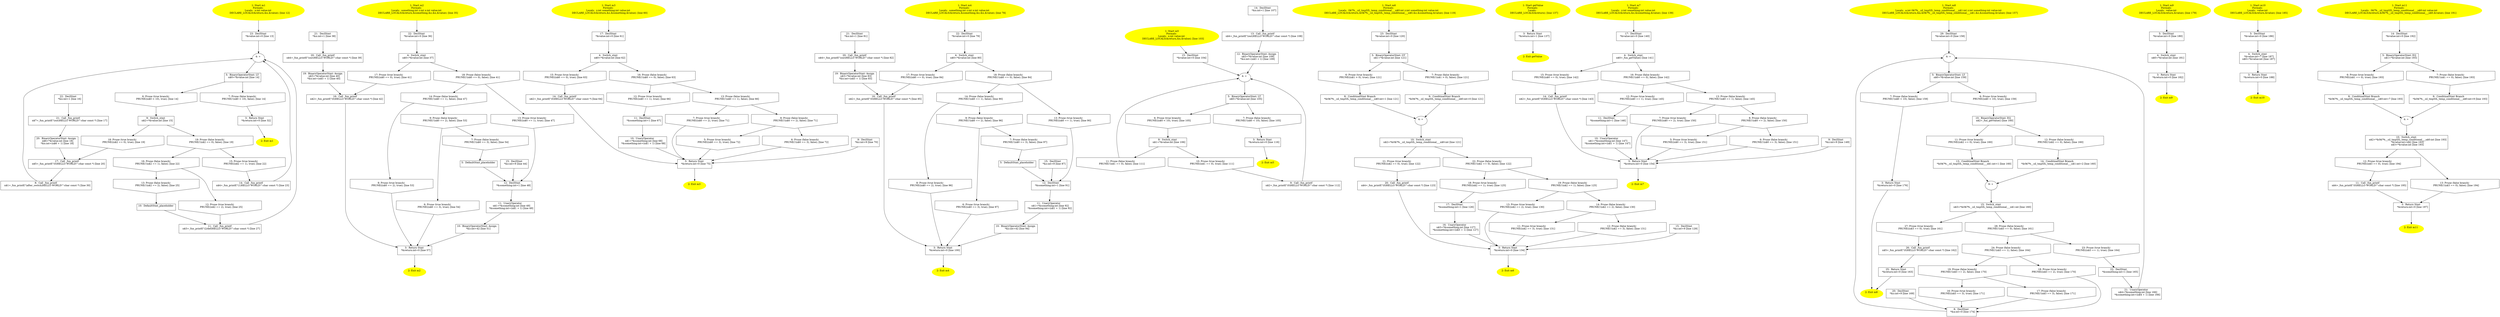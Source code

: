 /* @generated */
digraph iCFG {
"m1.ae7be26cdaa742ca148068d5ac90eaca_1" [label="1: Start m1\nFormals: \nLocals:  x:int value:int \n   DECLARE_LOCALS(&return,&x,&value); [line 12]\n " color=yellow style=filled]
	

	 "m1.ae7be26cdaa742ca148068d5ac90eaca_1" -> "m1.ae7be26cdaa742ca148068d5ac90eaca_23" ;
"m1.ae7be26cdaa742ca148068d5ac90eaca_2" [label="2: Exit m1 \n  " color=yellow style=filled]
	

"m1.ae7be26cdaa742ca148068d5ac90eaca_3" [label="3:  Return Stmt \n   *&return:int=0 [line 32]\n " shape="box"]
	

	 "m1.ae7be26cdaa742ca148068d5ac90eaca_3" -> "m1.ae7be26cdaa742ca148068d5ac90eaca_2" ;
"m1.ae7be26cdaa742ca148068d5ac90eaca_4" [label="4: + \n  " ]
	

	 "m1.ae7be26cdaa742ca148068d5ac90eaca_4" -> "m1.ae7be26cdaa742ca148068d5ac90eaca_5" ;
"m1.ae7be26cdaa742ca148068d5ac90eaca_5" [label="5:  BinaryOperatorStmt: LT \n   n$0=*&value:int [line 14]\n " shape="box"]
	

	 "m1.ae7be26cdaa742ca148068d5ac90eaca_5" -> "m1.ae7be26cdaa742ca148068d5ac90eaca_6" ;
	 "m1.ae7be26cdaa742ca148068d5ac90eaca_5" -> "m1.ae7be26cdaa742ca148068d5ac90eaca_7" ;
"m1.ae7be26cdaa742ca148068d5ac90eaca_6" [label="6: Prune (true branch) \n   PRUNE((n$0 < 10), true); [line 14]\n " shape="invhouse"]
	

	 "m1.ae7be26cdaa742ca148068d5ac90eaca_6" -> "m1.ae7be26cdaa742ca148068d5ac90eaca_9" ;
"m1.ae7be26cdaa742ca148068d5ac90eaca_7" [label="7: Prune (false branch) \n   PRUNE(!(n$0 < 10), false); [line 14]\n " shape="invhouse"]
	

	 "m1.ae7be26cdaa742ca148068d5ac90eaca_7" -> "m1.ae7be26cdaa742ca148068d5ac90eaca_3" ;
"m1.ae7be26cdaa742ca148068d5ac90eaca_8" [label="8:  Call _fun_printf \n   n$1=_fun_printf(\"(after_switch)HELLO WORLD!\":char const *) [line 30]\n " shape="box"]
	

	 "m1.ae7be26cdaa742ca148068d5ac90eaca_8" -> "m1.ae7be26cdaa742ca148068d5ac90eaca_4" ;
"m1.ae7be26cdaa742ca148068d5ac90eaca_9" [label="9:  Switch_stmt \n   n$2=*&value:int [line 15]\n " shape="box"]
	

	 "m1.ae7be26cdaa742ca148068d5ac90eaca_9" -> "m1.ae7be26cdaa742ca148068d5ac90eaca_18" ;
	 "m1.ae7be26cdaa742ca148068d5ac90eaca_9" -> "m1.ae7be26cdaa742ca148068d5ac90eaca_19" ;
"m1.ae7be26cdaa742ca148068d5ac90eaca_10" [label="10:  DefaultStmt_placeholder \n  " shape="box"]
	

	 "m1.ae7be26cdaa742ca148068d5ac90eaca_10" -> "m1.ae7be26cdaa742ca148068d5ac90eaca_11" ;
"m1.ae7be26cdaa742ca148068d5ac90eaca_11" [label="11:  Call _fun_printf \n   n$3=_fun_printf(\"(2/def)HELLO WORLD!\":char const *) [line 27]\n " shape="box"]
	

	 "m1.ae7be26cdaa742ca148068d5ac90eaca_11" -> "m1.ae7be26cdaa742ca148068d5ac90eaca_4" ;
"m1.ae7be26cdaa742ca148068d5ac90eaca_12" [label="12: Prune (true branch) \n   PRUNE((n$2 == 2), true); [line 25]\n " shape="invhouse"]
	

	 "m1.ae7be26cdaa742ca148068d5ac90eaca_12" -> "m1.ae7be26cdaa742ca148068d5ac90eaca_11" ;
"m1.ae7be26cdaa742ca148068d5ac90eaca_13" [label="13: Prune (false branch) \n   PRUNE(!(n$2 == 2), false); [line 25]\n " shape="invhouse"]
	

	 "m1.ae7be26cdaa742ca148068d5ac90eaca_13" -> "m1.ae7be26cdaa742ca148068d5ac90eaca_10" ;
"m1.ae7be26cdaa742ca148068d5ac90eaca_14" [label="14:  Call _fun_printf \n   n$4=_fun_printf(\"(1)HELLO WORLD!\":char const *) [line 23]\n " shape="box"]
	

	 "m1.ae7be26cdaa742ca148068d5ac90eaca_14" -> "m1.ae7be26cdaa742ca148068d5ac90eaca_4" ;
"m1.ae7be26cdaa742ca148068d5ac90eaca_15" [label="15: Prune (true branch) \n   PRUNE((n$2 == 1), true); [line 22]\n " shape="invhouse"]
	

	 "m1.ae7be26cdaa742ca148068d5ac90eaca_15" -> "m1.ae7be26cdaa742ca148068d5ac90eaca_14" ;
"m1.ae7be26cdaa742ca148068d5ac90eaca_16" [label="16: Prune (false branch) \n   PRUNE(!(n$2 == 1), false); [line 22]\n " shape="invhouse"]
	

	 "m1.ae7be26cdaa742ca148068d5ac90eaca_16" -> "m1.ae7be26cdaa742ca148068d5ac90eaca_12" ;
	 "m1.ae7be26cdaa742ca148068d5ac90eaca_16" -> "m1.ae7be26cdaa742ca148068d5ac90eaca_13" ;
"m1.ae7be26cdaa742ca148068d5ac90eaca_17" [label="17:  Call _fun_printf \n   n$5=_fun_printf(\"(0)HELLO WORLD!\":char const *) [line 20]\n " shape="box"]
	

	 "m1.ae7be26cdaa742ca148068d5ac90eaca_17" -> "m1.ae7be26cdaa742ca148068d5ac90eaca_8" ;
"m1.ae7be26cdaa742ca148068d5ac90eaca_18" [label="18: Prune (true branch) \n   PRUNE((n$2 == 0), true); [line 19]\n " shape="invhouse"]
	

	 "m1.ae7be26cdaa742ca148068d5ac90eaca_18" -> "m1.ae7be26cdaa742ca148068d5ac90eaca_17" ;
"m1.ae7be26cdaa742ca148068d5ac90eaca_19" [label="19: Prune (false branch) \n   PRUNE(!(n$2 == 0), false); [line 19]\n " shape="invhouse"]
	

	 "m1.ae7be26cdaa742ca148068d5ac90eaca_19" -> "m1.ae7be26cdaa742ca148068d5ac90eaca_15" ;
	 "m1.ae7be26cdaa742ca148068d5ac90eaca_19" -> "m1.ae7be26cdaa742ca148068d5ac90eaca_16" ;
"m1.ae7be26cdaa742ca148068d5ac90eaca_20" [label="20:  BinaryOperatorStmt: Assign \n   n$6=*&value:int [line 18]\n  *&x:int=(n$6 + 1) [line 18]\n " shape="box"]
	

	 "m1.ae7be26cdaa742ca148068d5ac90eaca_20" -> "m1.ae7be26cdaa742ca148068d5ac90eaca_17" ;
"m1.ae7be26cdaa742ca148068d5ac90eaca_21" [label="21:  Call _fun_printf \n   n$7=_fun_printf(\"(out)HELLO WORLD!\":char const *) [line 17]\n " shape="box"]
	

	 "m1.ae7be26cdaa742ca148068d5ac90eaca_21" -> "m1.ae7be26cdaa742ca148068d5ac90eaca_20" ;
"m1.ae7be26cdaa742ca148068d5ac90eaca_22" [label="22:  DeclStmt \n   *&x:int=1 [line 16]\n " shape="box"]
	

	 "m1.ae7be26cdaa742ca148068d5ac90eaca_22" -> "m1.ae7be26cdaa742ca148068d5ac90eaca_21" ;
"m1.ae7be26cdaa742ca148068d5ac90eaca_23" [label="23:  DeclStmt \n   *&value:int=0 [line 13]\n " shape="box"]
	

	 "m1.ae7be26cdaa742ca148068d5ac90eaca_23" -> "m1.ae7be26cdaa742ca148068d5ac90eaca_4" ;
"m2.aaf2f89992379705dac844c0a2a1d45f_1" [label="1: Start m2\nFormals: \nLocals:  something:int z:int x:int value:int \n   DECLARE_LOCALS(&return,&something,&z,&x,&value); [line 35]\n " color=yellow style=filled]
	

	 "m2.aaf2f89992379705dac844c0a2a1d45f_1" -> "m2.aaf2f89992379705dac844c0a2a1d45f_22" ;
"m2.aaf2f89992379705dac844c0a2a1d45f_2" [label="2: Exit m2 \n  " color=yellow style=filled]
	

"m2.aaf2f89992379705dac844c0a2a1d45f_3" [label="3:  Return Stmt \n   *&return:int=0 [line 57]\n " shape="box"]
	

	 "m2.aaf2f89992379705dac844c0a2a1d45f_3" -> "m2.aaf2f89992379705dac844c0a2a1d45f_2" ;
"m2.aaf2f89992379705dac844c0a2a1d45f_4" [label="4:  Switch_stmt \n   n$0=*&value:int [line 37]\n " shape="box"]
	

	 "m2.aaf2f89992379705dac844c0a2a1d45f_4" -> "m2.aaf2f89992379705dac844c0a2a1d45f_17" ;
	 "m2.aaf2f89992379705dac844c0a2a1d45f_4" -> "m2.aaf2f89992379705dac844c0a2a1d45f_18" ;
"m2.aaf2f89992379705dac844c0a2a1d45f_5" [label="5:  DefaultStmt_placeholder \n  " shape="box"]
	

	 "m2.aaf2f89992379705dac844c0a2a1d45f_5" -> "m2.aaf2f89992379705dac844c0a2a1d45f_12" ;
"m2.aaf2f89992379705dac844c0a2a1d45f_6" [label="6: Prune (true branch) \n   PRUNE((n$0 == 3), true); [line 54]\n " shape="invhouse"]
	

	 "m2.aaf2f89992379705dac844c0a2a1d45f_6" -> "m2.aaf2f89992379705dac844c0a2a1d45f_3" ;
"m2.aaf2f89992379705dac844c0a2a1d45f_7" [label="7: Prune (false branch) \n   PRUNE(!(n$0 == 3), false); [line 54]\n " shape="invhouse"]
	

	 "m2.aaf2f89992379705dac844c0a2a1d45f_7" -> "m2.aaf2f89992379705dac844c0a2a1d45f_5" ;
"m2.aaf2f89992379705dac844c0a2a1d45f_8" [label="8: Prune (true branch) \n   PRUNE((n$0 == 2), true); [line 53]\n " shape="invhouse"]
	

	 "m2.aaf2f89992379705dac844c0a2a1d45f_8" -> "m2.aaf2f89992379705dac844c0a2a1d45f_3" ;
"m2.aaf2f89992379705dac844c0a2a1d45f_9" [label="9: Prune (false branch) \n   PRUNE(!(n$0 == 2), false); [line 53]\n " shape="invhouse"]
	

	 "m2.aaf2f89992379705dac844c0a2a1d45f_9" -> "m2.aaf2f89992379705dac844c0a2a1d45f_6" ;
	 "m2.aaf2f89992379705dac844c0a2a1d45f_9" -> "m2.aaf2f89992379705dac844c0a2a1d45f_7" ;
"m2.aaf2f89992379705dac844c0a2a1d45f_10" [label="10:  BinaryOperatorStmt: Assign \n   *&z:int=42 [line 51]\n " shape="box"]
	

	 "m2.aaf2f89992379705dac844c0a2a1d45f_10" -> "m2.aaf2f89992379705dac844c0a2a1d45f_3" ;
"m2.aaf2f89992379705dac844c0a2a1d45f_11" [label="11:  UnaryOperator \n   n$1=*&something:int [line 49]\n  *&something:int=(n$1 + 1) [line 49]\n " shape="box"]
	

	 "m2.aaf2f89992379705dac844c0a2a1d45f_11" -> "m2.aaf2f89992379705dac844c0a2a1d45f_10" ;
"m2.aaf2f89992379705dac844c0a2a1d45f_12" [label="12:  DeclStmt \n   *&something:int=1 [line 48]\n " shape="box"]
	

	 "m2.aaf2f89992379705dac844c0a2a1d45f_12" -> "m2.aaf2f89992379705dac844c0a2a1d45f_11" ;
"m2.aaf2f89992379705dac844c0a2a1d45f_13" [label="13: Prune (true branch) \n   PRUNE((n$0 == 1), true); [line 47]\n " shape="invhouse"]
	

	 "m2.aaf2f89992379705dac844c0a2a1d45f_13" -> "m2.aaf2f89992379705dac844c0a2a1d45f_12" ;
"m2.aaf2f89992379705dac844c0a2a1d45f_14" [label="14: Prune (false branch) \n   PRUNE(!(n$0 == 1), false); [line 47]\n " shape="invhouse"]
	

	 "m2.aaf2f89992379705dac844c0a2a1d45f_14" -> "m2.aaf2f89992379705dac844c0a2a1d45f_8" ;
	 "m2.aaf2f89992379705dac844c0a2a1d45f_14" -> "m2.aaf2f89992379705dac844c0a2a1d45f_9" ;
"m2.aaf2f89992379705dac844c0a2a1d45f_15" [label="15:  DeclStmt \n   *&z:int=9 [line 44]\n " shape="box"]
	

	 "m2.aaf2f89992379705dac844c0a2a1d45f_15" -> "m2.aaf2f89992379705dac844c0a2a1d45f_12" ;
"m2.aaf2f89992379705dac844c0a2a1d45f_16" [label="16:  Call _fun_printf \n   n$2=_fun_printf(\"(0)HELLO WORLD!\":char const *) [line 42]\n " shape="box"]
	

	 "m2.aaf2f89992379705dac844c0a2a1d45f_16" -> "m2.aaf2f89992379705dac844c0a2a1d45f_3" ;
"m2.aaf2f89992379705dac844c0a2a1d45f_17" [label="17: Prune (true branch) \n   PRUNE((n$0 == 0), true); [line 41]\n " shape="invhouse"]
	

	 "m2.aaf2f89992379705dac844c0a2a1d45f_17" -> "m2.aaf2f89992379705dac844c0a2a1d45f_16" ;
"m2.aaf2f89992379705dac844c0a2a1d45f_18" [label="18: Prune (false branch) \n   PRUNE(!(n$0 == 0), false); [line 41]\n " shape="invhouse"]
	

	 "m2.aaf2f89992379705dac844c0a2a1d45f_18" -> "m2.aaf2f89992379705dac844c0a2a1d45f_13" ;
	 "m2.aaf2f89992379705dac844c0a2a1d45f_18" -> "m2.aaf2f89992379705dac844c0a2a1d45f_14" ;
"m2.aaf2f89992379705dac844c0a2a1d45f_19" [label="19:  BinaryOperatorStmt: Assign \n   n$3=*&value:int [line 40]\n  *&x:int=(n$3 + 1) [line 40]\n " shape="box"]
	

	 "m2.aaf2f89992379705dac844c0a2a1d45f_19" -> "m2.aaf2f89992379705dac844c0a2a1d45f_16" ;
"m2.aaf2f89992379705dac844c0a2a1d45f_20" [label="20:  Call _fun_printf \n   n$4=_fun_printf(\"(out)HELLO WORLD!\":char const *) [line 39]\n " shape="box"]
	

	 "m2.aaf2f89992379705dac844c0a2a1d45f_20" -> "m2.aaf2f89992379705dac844c0a2a1d45f_19" ;
"m2.aaf2f89992379705dac844c0a2a1d45f_21" [label="21:  DeclStmt \n   *&x:int=1 [line 38]\n " shape="box"]
	

	 "m2.aaf2f89992379705dac844c0a2a1d45f_21" -> "m2.aaf2f89992379705dac844c0a2a1d45f_20" ;
"m2.aaf2f89992379705dac844c0a2a1d45f_22" [label="22:  DeclStmt \n   *&value:int=0 [line 36]\n " shape="box"]
	

	 "m2.aaf2f89992379705dac844c0a2a1d45f_22" -> "m2.aaf2f89992379705dac844c0a2a1d45f_4" ;
"m3.9678f7a7939f457fa0d9353761e189c7_1" [label="1: Start m3\nFormals: \nLocals:  z:int something:int value:int \n   DECLARE_LOCALS(&return,&z,&something,&value); [line 60]\n " color=yellow style=filled]
	

	 "m3.9678f7a7939f457fa0d9353761e189c7_1" -> "m3.9678f7a7939f457fa0d9353761e189c7_17" ;
"m3.9678f7a7939f457fa0d9353761e189c7_2" [label="2: Exit m3 \n  " color=yellow style=filled]
	

"m3.9678f7a7939f457fa0d9353761e189c7_3" [label="3:  Return Stmt \n   *&return:int=0 [line 75]\n " shape="box"]
	

	 "m3.9678f7a7939f457fa0d9353761e189c7_3" -> "m3.9678f7a7939f457fa0d9353761e189c7_2" ;
"m3.9678f7a7939f457fa0d9353761e189c7_4" [label="4:  Switch_stmt \n   n$0=*&value:int [line 62]\n " shape="box"]
	

	 "m3.9678f7a7939f457fa0d9353761e189c7_4" -> "m3.9678f7a7939f457fa0d9353761e189c7_15" ;
	 "m3.9678f7a7939f457fa0d9353761e189c7_4" -> "m3.9678f7a7939f457fa0d9353761e189c7_16" ;
"m3.9678f7a7939f457fa0d9353761e189c7_5" [label="5: Prune (true branch) \n   PRUNE((n$0 == 3), true); [line 72]\n " shape="invhouse"]
	

	 "m3.9678f7a7939f457fa0d9353761e189c7_5" -> "m3.9678f7a7939f457fa0d9353761e189c7_3" ;
"m3.9678f7a7939f457fa0d9353761e189c7_6" [label="6: Prune (false branch) \n   PRUNE(!(n$0 == 3), false); [line 72]\n " shape="invhouse"]
	

	 "m3.9678f7a7939f457fa0d9353761e189c7_6" -> "m3.9678f7a7939f457fa0d9353761e189c7_3" ;
"m3.9678f7a7939f457fa0d9353761e189c7_7" [label="7: Prune (true branch) \n   PRUNE((n$0 == 2), true); [line 71]\n " shape="invhouse"]
	

	 "m3.9678f7a7939f457fa0d9353761e189c7_7" -> "m3.9678f7a7939f457fa0d9353761e189c7_3" ;
"m3.9678f7a7939f457fa0d9353761e189c7_8" [label="8: Prune (false branch) \n   PRUNE(!(n$0 == 2), false); [line 71]\n " shape="invhouse"]
	

	 "m3.9678f7a7939f457fa0d9353761e189c7_8" -> "m3.9678f7a7939f457fa0d9353761e189c7_5" ;
	 "m3.9678f7a7939f457fa0d9353761e189c7_8" -> "m3.9678f7a7939f457fa0d9353761e189c7_6" ;
"m3.9678f7a7939f457fa0d9353761e189c7_9" [label="9:  DeclStmt \n   *&z:int=9 [line 70]\n " shape="box"]
	

	 "m3.9678f7a7939f457fa0d9353761e189c7_9" -> "m3.9678f7a7939f457fa0d9353761e189c7_3" ;
"m3.9678f7a7939f457fa0d9353761e189c7_10" [label="10:  UnaryOperator \n   n$1=*&something:int [line 68]\n  *&something:int=(n$1 + 1) [line 68]\n " shape="box"]
	

	 "m3.9678f7a7939f457fa0d9353761e189c7_10" -> "m3.9678f7a7939f457fa0d9353761e189c7_3" ;
"m3.9678f7a7939f457fa0d9353761e189c7_11" [label="11:  DeclStmt \n   *&something:int=1 [line 67]\n " shape="box"]
	

	 "m3.9678f7a7939f457fa0d9353761e189c7_11" -> "m3.9678f7a7939f457fa0d9353761e189c7_10" ;
"m3.9678f7a7939f457fa0d9353761e189c7_12" [label="12: Prune (true branch) \n   PRUNE((n$0 == 1), true); [line 66]\n " shape="invhouse"]
	

	 "m3.9678f7a7939f457fa0d9353761e189c7_12" -> "m3.9678f7a7939f457fa0d9353761e189c7_11" ;
"m3.9678f7a7939f457fa0d9353761e189c7_13" [label="13: Prune (false branch) \n   PRUNE(!(n$0 == 1), false); [line 66]\n " shape="invhouse"]
	

	 "m3.9678f7a7939f457fa0d9353761e189c7_13" -> "m3.9678f7a7939f457fa0d9353761e189c7_7" ;
	 "m3.9678f7a7939f457fa0d9353761e189c7_13" -> "m3.9678f7a7939f457fa0d9353761e189c7_8" ;
"m3.9678f7a7939f457fa0d9353761e189c7_14" [label="14:  Call _fun_printf \n   n$2=_fun_printf(\"(0)HELLO WORLD!\":char const *) [line 64]\n " shape="box"]
	

	 "m3.9678f7a7939f457fa0d9353761e189c7_14" -> "m3.9678f7a7939f457fa0d9353761e189c7_3" ;
"m3.9678f7a7939f457fa0d9353761e189c7_15" [label="15: Prune (true branch) \n   PRUNE((n$0 == 0), true); [line 63]\n " shape="invhouse"]
	

	 "m3.9678f7a7939f457fa0d9353761e189c7_15" -> "m3.9678f7a7939f457fa0d9353761e189c7_14" ;
"m3.9678f7a7939f457fa0d9353761e189c7_16" [label="16: Prune (false branch) \n   PRUNE(!(n$0 == 0), false); [line 63]\n " shape="invhouse"]
	

	 "m3.9678f7a7939f457fa0d9353761e189c7_16" -> "m3.9678f7a7939f457fa0d9353761e189c7_12" ;
	 "m3.9678f7a7939f457fa0d9353761e189c7_16" -> "m3.9678f7a7939f457fa0d9353761e189c7_13" ;
"m3.9678f7a7939f457fa0d9353761e189c7_17" [label="17:  DeclStmt \n   *&value:int=0 [line 61]\n " shape="box"]
	

	 "m3.9678f7a7939f457fa0d9353761e189c7_17" -> "m3.9678f7a7939f457fa0d9353761e189c7_4" ;
"m4.fd6b6fc9220b72d21683ae8e4f50a210_1" [label="1: Start m4\nFormals: \nLocals:  something:int z:int x:int value:int \n   DECLARE_LOCALS(&return,&something,&z,&x,&value); [line 78]\n " color=yellow style=filled]
	

	 "m4.fd6b6fc9220b72d21683ae8e4f50a210_1" -> "m4.fd6b6fc9220b72d21683ae8e4f50a210_22" ;
"m4.fd6b6fc9220b72d21683ae8e4f50a210_2" [label="2: Exit m4 \n  " color=yellow style=filled]
	

"m4.fd6b6fc9220b72d21683ae8e4f50a210_3" [label="3:  Return Stmt \n   *&return:int=0 [line 100]\n " shape="box"]
	

	 "m4.fd6b6fc9220b72d21683ae8e4f50a210_3" -> "m4.fd6b6fc9220b72d21683ae8e4f50a210_2" ;
"m4.fd6b6fc9220b72d21683ae8e4f50a210_4" [label="4:  Switch_stmt \n   n$0=*&value:int [line 80]\n " shape="box"]
	

	 "m4.fd6b6fc9220b72d21683ae8e4f50a210_4" -> "m4.fd6b6fc9220b72d21683ae8e4f50a210_17" ;
	 "m4.fd6b6fc9220b72d21683ae8e4f50a210_4" -> "m4.fd6b6fc9220b72d21683ae8e4f50a210_18" ;
"m4.fd6b6fc9220b72d21683ae8e4f50a210_5" [label="5:  DefaultStmt_placeholder \n  " shape="box"]
	

	 "m4.fd6b6fc9220b72d21683ae8e4f50a210_5" -> "m4.fd6b6fc9220b72d21683ae8e4f50a210_12" ;
"m4.fd6b6fc9220b72d21683ae8e4f50a210_6" [label="6: Prune (true branch) \n   PRUNE((n$0 == 3), true); [line 97]\n " shape="invhouse"]
	

	 "m4.fd6b6fc9220b72d21683ae8e4f50a210_6" -> "m4.fd6b6fc9220b72d21683ae8e4f50a210_3" ;
"m4.fd6b6fc9220b72d21683ae8e4f50a210_7" [label="7: Prune (false branch) \n   PRUNE(!(n$0 == 3), false); [line 97]\n " shape="invhouse"]
	

	 "m4.fd6b6fc9220b72d21683ae8e4f50a210_7" -> "m4.fd6b6fc9220b72d21683ae8e4f50a210_5" ;
"m4.fd6b6fc9220b72d21683ae8e4f50a210_8" [label="8: Prune (true branch) \n   PRUNE((n$0 == 2), true); [line 96]\n " shape="invhouse"]
	

	 "m4.fd6b6fc9220b72d21683ae8e4f50a210_8" -> "m4.fd6b6fc9220b72d21683ae8e4f50a210_3" ;
"m4.fd6b6fc9220b72d21683ae8e4f50a210_9" [label="9: Prune (false branch) \n   PRUNE(!(n$0 == 2), false); [line 96]\n " shape="invhouse"]
	

	 "m4.fd6b6fc9220b72d21683ae8e4f50a210_9" -> "m4.fd6b6fc9220b72d21683ae8e4f50a210_6" ;
	 "m4.fd6b6fc9220b72d21683ae8e4f50a210_9" -> "m4.fd6b6fc9220b72d21683ae8e4f50a210_7" ;
"m4.fd6b6fc9220b72d21683ae8e4f50a210_10" [label="10:  BinaryOperatorStmt: Assign \n   *&z:int=42 [line 94]\n " shape="box"]
	

	 "m4.fd6b6fc9220b72d21683ae8e4f50a210_10" -> "m4.fd6b6fc9220b72d21683ae8e4f50a210_3" ;
"m4.fd6b6fc9220b72d21683ae8e4f50a210_11" [label="11:  UnaryOperator \n   n$1=*&something:int [line 92]\n  *&something:int=(n$1 + 1) [line 92]\n " shape="box"]
	

	 "m4.fd6b6fc9220b72d21683ae8e4f50a210_11" -> "m4.fd6b6fc9220b72d21683ae8e4f50a210_10" ;
"m4.fd6b6fc9220b72d21683ae8e4f50a210_12" [label="12:  DeclStmt \n   *&something:int=1 [line 91]\n " shape="box"]
	

	 "m4.fd6b6fc9220b72d21683ae8e4f50a210_12" -> "m4.fd6b6fc9220b72d21683ae8e4f50a210_11" ;
"m4.fd6b6fc9220b72d21683ae8e4f50a210_13" [label="13: Prune (true branch) \n   PRUNE((n$0 == 1), true); [line 90]\n " shape="invhouse"]
	

	 "m4.fd6b6fc9220b72d21683ae8e4f50a210_13" -> "m4.fd6b6fc9220b72d21683ae8e4f50a210_12" ;
"m4.fd6b6fc9220b72d21683ae8e4f50a210_14" [label="14: Prune (false branch) \n   PRUNE(!(n$0 == 1), false); [line 90]\n " shape="invhouse"]
	

	 "m4.fd6b6fc9220b72d21683ae8e4f50a210_14" -> "m4.fd6b6fc9220b72d21683ae8e4f50a210_8" ;
	 "m4.fd6b6fc9220b72d21683ae8e4f50a210_14" -> "m4.fd6b6fc9220b72d21683ae8e4f50a210_9" ;
"m4.fd6b6fc9220b72d21683ae8e4f50a210_15" [label="15:  DeclStmt \n   *&z:int=9 [line 87]\n " shape="box"]
	

	 "m4.fd6b6fc9220b72d21683ae8e4f50a210_15" -> "m4.fd6b6fc9220b72d21683ae8e4f50a210_12" ;
"m4.fd6b6fc9220b72d21683ae8e4f50a210_16" [label="16:  Call _fun_printf \n   n$2=_fun_printf(\"(0)HELLO WORLD!\":char const *) [line 85]\n " shape="box"]
	

	 "m4.fd6b6fc9220b72d21683ae8e4f50a210_16" -> "m4.fd6b6fc9220b72d21683ae8e4f50a210_3" ;
"m4.fd6b6fc9220b72d21683ae8e4f50a210_17" [label="17: Prune (true branch) \n   PRUNE((n$0 == 0), true); [line 84]\n " shape="invhouse"]
	

	 "m4.fd6b6fc9220b72d21683ae8e4f50a210_17" -> "m4.fd6b6fc9220b72d21683ae8e4f50a210_16" ;
"m4.fd6b6fc9220b72d21683ae8e4f50a210_18" [label="18: Prune (false branch) \n   PRUNE(!(n$0 == 0), false); [line 84]\n " shape="invhouse"]
	

	 "m4.fd6b6fc9220b72d21683ae8e4f50a210_18" -> "m4.fd6b6fc9220b72d21683ae8e4f50a210_13" ;
	 "m4.fd6b6fc9220b72d21683ae8e4f50a210_18" -> "m4.fd6b6fc9220b72d21683ae8e4f50a210_14" ;
"m4.fd6b6fc9220b72d21683ae8e4f50a210_19" [label="19:  BinaryOperatorStmt: Assign \n   n$3=*&value:int [line 83]\n  *&x:int=(n$3 + 1) [line 83]\n " shape="box"]
	

	 "m4.fd6b6fc9220b72d21683ae8e4f50a210_19" -> "m4.fd6b6fc9220b72d21683ae8e4f50a210_16" ;
"m4.fd6b6fc9220b72d21683ae8e4f50a210_20" [label="20:  Call _fun_printf \n   n$4=_fun_printf(\"(out)HELLO WORLD!\":char const *) [line 82]\n " shape="box"]
	

	 "m4.fd6b6fc9220b72d21683ae8e4f50a210_20" -> "m4.fd6b6fc9220b72d21683ae8e4f50a210_19" ;
"m4.fd6b6fc9220b72d21683ae8e4f50a210_21" [label="21:  DeclStmt \n   *&x:int=1 [line 81]\n " shape="box"]
	

	 "m4.fd6b6fc9220b72d21683ae8e4f50a210_21" -> "m4.fd6b6fc9220b72d21683ae8e4f50a210_20" ;
"m4.fd6b6fc9220b72d21683ae8e4f50a210_22" [label="22:  DeclStmt \n   *&value:int=0 [line 79]\n " shape="box"]
	

	 "m4.fd6b6fc9220b72d21683ae8e4f50a210_22" -> "m4.fd6b6fc9220b72d21683ae8e4f50a210_4" ;
"m5.7b1f6dff14d8c2dfeb7da9487be0612d_1" [label="1: Start m5\nFormals: \nLocals:  x:int value:int \n   DECLARE_LOCALS(&return,&x,&value); [line 103]\n " color=yellow style=filled]
	

	 "m5.7b1f6dff14d8c2dfeb7da9487be0612d_1" -> "m5.7b1f6dff14d8c2dfeb7da9487be0612d_15" ;
"m5.7b1f6dff14d8c2dfeb7da9487be0612d_2" [label="2: Exit m5 \n  " color=yellow style=filled]
	

"m5.7b1f6dff14d8c2dfeb7da9487be0612d_3" [label="3:  Return Stmt \n   *&return:int=0 [line 116]\n " shape="box"]
	

	 "m5.7b1f6dff14d8c2dfeb7da9487be0612d_3" -> "m5.7b1f6dff14d8c2dfeb7da9487be0612d_2" ;
"m5.7b1f6dff14d8c2dfeb7da9487be0612d_4" [label="4: + \n  " ]
	

	 "m5.7b1f6dff14d8c2dfeb7da9487be0612d_4" -> "m5.7b1f6dff14d8c2dfeb7da9487be0612d_5" ;
"m5.7b1f6dff14d8c2dfeb7da9487be0612d_5" [label="5:  BinaryOperatorStmt: LT \n   n$0=*&value:int [line 105]\n " shape="box"]
	

	 "m5.7b1f6dff14d8c2dfeb7da9487be0612d_5" -> "m5.7b1f6dff14d8c2dfeb7da9487be0612d_6" ;
	 "m5.7b1f6dff14d8c2dfeb7da9487be0612d_5" -> "m5.7b1f6dff14d8c2dfeb7da9487be0612d_7" ;
"m5.7b1f6dff14d8c2dfeb7da9487be0612d_6" [label="6: Prune (true branch) \n   PRUNE((n$0 < 10), true); [line 105]\n " shape="invhouse"]
	

	 "m5.7b1f6dff14d8c2dfeb7da9487be0612d_6" -> "m5.7b1f6dff14d8c2dfeb7da9487be0612d_8" ;
"m5.7b1f6dff14d8c2dfeb7da9487be0612d_7" [label="7: Prune (false branch) \n   PRUNE(!(n$0 < 10), false); [line 105]\n " shape="invhouse"]
	

	 "m5.7b1f6dff14d8c2dfeb7da9487be0612d_7" -> "m5.7b1f6dff14d8c2dfeb7da9487be0612d_3" ;
"m5.7b1f6dff14d8c2dfeb7da9487be0612d_8" [label="8:  Switch_stmt \n   n$1=*&value:int [line 106]\n " shape="box"]
	

	 "m5.7b1f6dff14d8c2dfeb7da9487be0612d_8" -> "m5.7b1f6dff14d8c2dfeb7da9487be0612d_10" ;
	 "m5.7b1f6dff14d8c2dfeb7da9487be0612d_8" -> "m5.7b1f6dff14d8c2dfeb7da9487be0612d_11" ;
"m5.7b1f6dff14d8c2dfeb7da9487be0612d_9" [label="9:  Call _fun_printf \n   n$2=_fun_printf(\"(0)HELLO WORLD!\":char const *) [line 112]\n " shape="box"]
	

	 "m5.7b1f6dff14d8c2dfeb7da9487be0612d_9" -> "m5.7b1f6dff14d8c2dfeb7da9487be0612d_4" ;
"m5.7b1f6dff14d8c2dfeb7da9487be0612d_10" [label="10: Prune (true branch) \n   PRUNE((n$1 == 0), true); [line 111]\n " shape="invhouse"]
	

	 "m5.7b1f6dff14d8c2dfeb7da9487be0612d_10" -> "m5.7b1f6dff14d8c2dfeb7da9487be0612d_9" ;
"m5.7b1f6dff14d8c2dfeb7da9487be0612d_11" [label="11: Prune (false branch) \n   PRUNE(!(n$1 == 0), false); [line 111]\n " shape="invhouse"]
	

	 "m5.7b1f6dff14d8c2dfeb7da9487be0612d_11" -> "m5.7b1f6dff14d8c2dfeb7da9487be0612d_4" ;
"m5.7b1f6dff14d8c2dfeb7da9487be0612d_12" [label="12:  BinaryOperatorStmt: Assign \n   n$3=*&value:int [line 109]\n  *&x:int=(n$3 + 1) [line 109]\n " shape="box"]
	

	 "m5.7b1f6dff14d8c2dfeb7da9487be0612d_12" -> "m5.7b1f6dff14d8c2dfeb7da9487be0612d_4" ;
"m5.7b1f6dff14d8c2dfeb7da9487be0612d_13" [label="13:  Call _fun_printf \n   n$4=_fun_printf(\"(out)HELLO WORLD!\":char const *) [line 108]\n " shape="box"]
	

	 "m5.7b1f6dff14d8c2dfeb7da9487be0612d_13" -> "m5.7b1f6dff14d8c2dfeb7da9487be0612d_12" ;
"m5.7b1f6dff14d8c2dfeb7da9487be0612d_14" [label="14:  DeclStmt \n   *&x:int=1 [line 107]\n " shape="box"]
	

	 "m5.7b1f6dff14d8c2dfeb7da9487be0612d_14" -> "m5.7b1f6dff14d8c2dfeb7da9487be0612d_13" ;
"m5.7b1f6dff14d8c2dfeb7da9487be0612d_15" [label="15:  DeclStmt \n   *&value:int=0 [line 104]\n " shape="box"]
	

	 "m5.7b1f6dff14d8c2dfeb7da9487be0612d_15" -> "m5.7b1f6dff14d8c2dfeb7da9487be0612d_4" ;
"m6.36604411a85db2bd9e97e22bfb5b692d_1" [label="1: Start m6\nFormals: \nLocals:  0$?%__sil_tmpSIL_temp_conditional___n$0:int z:int something:int value:int \n   DECLARE_LOCALS(&return,&0$?%__sil_tmpSIL_temp_conditional___n$0,&z,&something,&value); [line 119]\n " color=yellow style=filled]
	

	 "m6.36604411a85db2bd9e97e22bfb5b692d_1" -> "m6.36604411a85db2bd9e97e22bfb5b692d_23" ;
"m6.36604411a85db2bd9e97e22bfb5b692d_2" [label="2: Exit m6 \n  " color=yellow style=filled]
	

"m6.36604411a85db2bd9e97e22bfb5b692d_3" [label="3:  Return Stmt \n   *&return:int=0 [line 134]\n " shape="box"]
	

	 "m6.36604411a85db2bd9e97e22bfb5b692d_3" -> "m6.36604411a85db2bd9e97e22bfb5b692d_2" ;
"m6.36604411a85db2bd9e97e22bfb5b692d_4" [label="4: + \n  " ]
	

	 "m6.36604411a85db2bd9e97e22bfb5b692d_4" -> "m6.36604411a85db2bd9e97e22bfb5b692d_10" ;
"m6.36604411a85db2bd9e97e22bfb5b692d_5" [label="5:  BinaryOperatorStmt: GT \n   n$1=*&value:int [line 121]\n " shape="box"]
	

	 "m6.36604411a85db2bd9e97e22bfb5b692d_5" -> "m6.36604411a85db2bd9e97e22bfb5b692d_6" ;
	 "m6.36604411a85db2bd9e97e22bfb5b692d_5" -> "m6.36604411a85db2bd9e97e22bfb5b692d_7" ;
"m6.36604411a85db2bd9e97e22bfb5b692d_6" [label="6: Prune (true branch) \n   PRUNE((n$1 > 0), true); [line 121]\n " shape="invhouse"]
	

	 "m6.36604411a85db2bd9e97e22bfb5b692d_6" -> "m6.36604411a85db2bd9e97e22bfb5b692d_8" ;
"m6.36604411a85db2bd9e97e22bfb5b692d_7" [label="7: Prune (false branch) \n   PRUNE(!(n$1 > 0), false); [line 121]\n " shape="invhouse"]
	

	 "m6.36604411a85db2bd9e97e22bfb5b692d_7" -> "m6.36604411a85db2bd9e97e22bfb5b692d_9" ;
"m6.36604411a85db2bd9e97e22bfb5b692d_8" [label="8:  ConditinalStmt Branch \n   *&0$?%__sil_tmpSIL_temp_conditional___n$0:int=1 [line 121]\n " shape="box"]
	

	 "m6.36604411a85db2bd9e97e22bfb5b692d_8" -> "m6.36604411a85db2bd9e97e22bfb5b692d_4" ;
"m6.36604411a85db2bd9e97e22bfb5b692d_9" [label="9:  ConditinalStmt Branch \n   *&0$?%__sil_tmpSIL_temp_conditional___n$0:int=0 [line 121]\n " shape="box"]
	

	 "m6.36604411a85db2bd9e97e22bfb5b692d_9" -> "m6.36604411a85db2bd9e97e22bfb5b692d_4" ;
"m6.36604411a85db2bd9e97e22bfb5b692d_10" [label="10:  Switch_stmt \n   n$2=*&0$?%__sil_tmpSIL_temp_conditional___n$0:int [line 121]\n " shape="box"]
	

	 "m6.36604411a85db2bd9e97e22bfb5b692d_10" -> "m6.36604411a85db2bd9e97e22bfb5b692d_21" ;
	 "m6.36604411a85db2bd9e97e22bfb5b692d_10" -> "m6.36604411a85db2bd9e97e22bfb5b692d_22" ;
"m6.36604411a85db2bd9e97e22bfb5b692d_11" [label="11: Prune (true branch) \n   PRUNE((n$2 == 3), true); [line 131]\n " shape="invhouse"]
	

	 "m6.36604411a85db2bd9e97e22bfb5b692d_11" -> "m6.36604411a85db2bd9e97e22bfb5b692d_3" ;
"m6.36604411a85db2bd9e97e22bfb5b692d_12" [label="12: Prune (false branch) \n   PRUNE(!(n$2 == 3), false); [line 131]\n " shape="invhouse"]
	

	 "m6.36604411a85db2bd9e97e22bfb5b692d_12" -> "m6.36604411a85db2bd9e97e22bfb5b692d_3" ;
"m6.36604411a85db2bd9e97e22bfb5b692d_13" [label="13: Prune (true branch) \n   PRUNE((n$2 == 2), true); [line 130]\n " shape="invhouse"]
	

	 "m6.36604411a85db2bd9e97e22bfb5b692d_13" -> "m6.36604411a85db2bd9e97e22bfb5b692d_3" ;
"m6.36604411a85db2bd9e97e22bfb5b692d_14" [label="14: Prune (false branch) \n   PRUNE(!(n$2 == 2), false); [line 130]\n " shape="invhouse"]
	

	 "m6.36604411a85db2bd9e97e22bfb5b692d_14" -> "m6.36604411a85db2bd9e97e22bfb5b692d_11" ;
	 "m6.36604411a85db2bd9e97e22bfb5b692d_14" -> "m6.36604411a85db2bd9e97e22bfb5b692d_12" ;
"m6.36604411a85db2bd9e97e22bfb5b692d_15" [label="15:  DeclStmt \n   *&z:int=9 [line 129]\n " shape="box"]
	

	 "m6.36604411a85db2bd9e97e22bfb5b692d_15" -> "m6.36604411a85db2bd9e97e22bfb5b692d_3" ;
"m6.36604411a85db2bd9e97e22bfb5b692d_16" [label="16:  UnaryOperator \n   n$3=*&something:int [line 127]\n  *&something:int=(n$3 + 1) [line 127]\n " shape="box"]
	

	 "m6.36604411a85db2bd9e97e22bfb5b692d_16" -> "m6.36604411a85db2bd9e97e22bfb5b692d_3" ;
"m6.36604411a85db2bd9e97e22bfb5b692d_17" [label="17:  DeclStmt \n   *&something:int=1 [line 126]\n " shape="box"]
	

	 "m6.36604411a85db2bd9e97e22bfb5b692d_17" -> "m6.36604411a85db2bd9e97e22bfb5b692d_16" ;
"m6.36604411a85db2bd9e97e22bfb5b692d_18" [label="18: Prune (true branch) \n   PRUNE((n$2 == 1), true); [line 125]\n " shape="invhouse"]
	

	 "m6.36604411a85db2bd9e97e22bfb5b692d_18" -> "m6.36604411a85db2bd9e97e22bfb5b692d_17" ;
"m6.36604411a85db2bd9e97e22bfb5b692d_19" [label="19: Prune (false branch) \n   PRUNE(!(n$2 == 1), false); [line 125]\n " shape="invhouse"]
	

	 "m6.36604411a85db2bd9e97e22bfb5b692d_19" -> "m6.36604411a85db2bd9e97e22bfb5b692d_13" ;
	 "m6.36604411a85db2bd9e97e22bfb5b692d_19" -> "m6.36604411a85db2bd9e97e22bfb5b692d_14" ;
"m6.36604411a85db2bd9e97e22bfb5b692d_20" [label="20:  Call _fun_printf \n   n$4=_fun_printf(\"(0)HELLO WORLD!\":char const *) [line 123]\n " shape="box"]
	

	 "m6.36604411a85db2bd9e97e22bfb5b692d_20" -> "m6.36604411a85db2bd9e97e22bfb5b692d_3" ;
"m6.36604411a85db2bd9e97e22bfb5b692d_21" [label="21: Prune (true branch) \n   PRUNE((n$2 == 0), true); [line 122]\n " shape="invhouse"]
	

	 "m6.36604411a85db2bd9e97e22bfb5b692d_21" -> "m6.36604411a85db2bd9e97e22bfb5b692d_20" ;
"m6.36604411a85db2bd9e97e22bfb5b692d_22" [label="22: Prune (false branch) \n   PRUNE(!(n$2 == 0), false); [line 122]\n " shape="invhouse"]
	

	 "m6.36604411a85db2bd9e97e22bfb5b692d_22" -> "m6.36604411a85db2bd9e97e22bfb5b692d_18" ;
	 "m6.36604411a85db2bd9e97e22bfb5b692d_22" -> "m6.36604411a85db2bd9e97e22bfb5b692d_19" ;
"m6.36604411a85db2bd9e97e22bfb5b692d_23" [label="23:  DeclStmt \n   *&value:int=0 [line 120]\n " shape="box"]
	

	 "m6.36604411a85db2bd9e97e22bfb5b692d_23" -> "m6.36604411a85db2bd9e97e22bfb5b692d_5" ;
"getValue.faa0c7b1433b0c97fcdc15fa47c8180f_1" [label="1: Start getValue\nFormals: \nLocals:  \n   DECLARE_LOCALS(&return); [line 137]\n " color=yellow style=filled]
	

	 "getValue.faa0c7b1433b0c97fcdc15fa47c8180f_1" -> "getValue.faa0c7b1433b0c97fcdc15fa47c8180f_3" ;
"getValue.faa0c7b1433b0c97fcdc15fa47c8180f_2" [label="2: Exit getValue \n  " color=yellow style=filled]
	

"getValue.faa0c7b1433b0c97fcdc15fa47c8180f_3" [label="3:  Return Stmt \n   *&return:int=1 [line 137]\n " shape="box"]
	

	 "getValue.faa0c7b1433b0c97fcdc15fa47c8180f_3" -> "getValue.faa0c7b1433b0c97fcdc15fa47c8180f_2" ;
"m7.0449904fbf32607bf8ce5c26823dbc29_1" [label="1: Start m7\nFormals: \nLocals:  z:int something:int value:int \n   DECLARE_LOCALS(&return,&z,&something,&value); [line 139]\n " color=yellow style=filled]
	

	 "m7.0449904fbf32607bf8ce5c26823dbc29_1" -> "m7.0449904fbf32607bf8ce5c26823dbc29_17" ;
"m7.0449904fbf32607bf8ce5c26823dbc29_2" [label="2: Exit m7 \n  " color=yellow style=filled]
	

"m7.0449904fbf32607bf8ce5c26823dbc29_3" [label="3:  Return Stmt \n   *&return:int=0 [line 154]\n " shape="box"]
	

	 "m7.0449904fbf32607bf8ce5c26823dbc29_3" -> "m7.0449904fbf32607bf8ce5c26823dbc29_2" ;
"m7.0449904fbf32607bf8ce5c26823dbc29_4" [label="4:  Switch_stmt \n   n$0=_fun_getValue() [line 141]\n " shape="box"]
	

	 "m7.0449904fbf32607bf8ce5c26823dbc29_4" -> "m7.0449904fbf32607bf8ce5c26823dbc29_15" ;
	 "m7.0449904fbf32607bf8ce5c26823dbc29_4" -> "m7.0449904fbf32607bf8ce5c26823dbc29_16" ;
"m7.0449904fbf32607bf8ce5c26823dbc29_5" [label="5: Prune (true branch) \n   PRUNE((n$0 == 3), true); [line 151]\n " shape="invhouse"]
	

	 "m7.0449904fbf32607bf8ce5c26823dbc29_5" -> "m7.0449904fbf32607bf8ce5c26823dbc29_3" ;
"m7.0449904fbf32607bf8ce5c26823dbc29_6" [label="6: Prune (false branch) \n   PRUNE(!(n$0 == 3), false); [line 151]\n " shape="invhouse"]
	

	 "m7.0449904fbf32607bf8ce5c26823dbc29_6" -> "m7.0449904fbf32607bf8ce5c26823dbc29_3" ;
"m7.0449904fbf32607bf8ce5c26823dbc29_7" [label="7: Prune (true branch) \n   PRUNE((n$0 == 2), true); [line 150]\n " shape="invhouse"]
	

	 "m7.0449904fbf32607bf8ce5c26823dbc29_7" -> "m7.0449904fbf32607bf8ce5c26823dbc29_3" ;
"m7.0449904fbf32607bf8ce5c26823dbc29_8" [label="8: Prune (false branch) \n   PRUNE(!(n$0 == 2), false); [line 150]\n " shape="invhouse"]
	

	 "m7.0449904fbf32607bf8ce5c26823dbc29_8" -> "m7.0449904fbf32607bf8ce5c26823dbc29_5" ;
	 "m7.0449904fbf32607bf8ce5c26823dbc29_8" -> "m7.0449904fbf32607bf8ce5c26823dbc29_6" ;
"m7.0449904fbf32607bf8ce5c26823dbc29_9" [label="9:  DeclStmt \n   *&z:int=9 [line 149]\n " shape="box"]
	

	 "m7.0449904fbf32607bf8ce5c26823dbc29_9" -> "m7.0449904fbf32607bf8ce5c26823dbc29_3" ;
"m7.0449904fbf32607bf8ce5c26823dbc29_10" [label="10:  UnaryOperator \n   n$1=*&something:int [line 147]\n  *&something:int=(n$1 + 1) [line 147]\n " shape="box"]
	

	 "m7.0449904fbf32607bf8ce5c26823dbc29_10" -> "m7.0449904fbf32607bf8ce5c26823dbc29_3" ;
"m7.0449904fbf32607bf8ce5c26823dbc29_11" [label="11:  DeclStmt \n   *&something:int=1 [line 146]\n " shape="box"]
	

	 "m7.0449904fbf32607bf8ce5c26823dbc29_11" -> "m7.0449904fbf32607bf8ce5c26823dbc29_10" ;
"m7.0449904fbf32607bf8ce5c26823dbc29_12" [label="12: Prune (true branch) \n   PRUNE((n$0 == 1), true); [line 145]\n " shape="invhouse"]
	

	 "m7.0449904fbf32607bf8ce5c26823dbc29_12" -> "m7.0449904fbf32607bf8ce5c26823dbc29_11" ;
"m7.0449904fbf32607bf8ce5c26823dbc29_13" [label="13: Prune (false branch) \n   PRUNE(!(n$0 == 1), false); [line 145]\n " shape="invhouse"]
	

	 "m7.0449904fbf32607bf8ce5c26823dbc29_13" -> "m7.0449904fbf32607bf8ce5c26823dbc29_7" ;
	 "m7.0449904fbf32607bf8ce5c26823dbc29_13" -> "m7.0449904fbf32607bf8ce5c26823dbc29_8" ;
"m7.0449904fbf32607bf8ce5c26823dbc29_14" [label="14:  Call _fun_printf \n   n$2=_fun_printf(\"(0)HELLO WORLD!\":char const *) [line 143]\n " shape="box"]
	

	 "m7.0449904fbf32607bf8ce5c26823dbc29_14" -> "m7.0449904fbf32607bf8ce5c26823dbc29_3" ;
"m7.0449904fbf32607bf8ce5c26823dbc29_15" [label="15: Prune (true branch) \n   PRUNE((n$0 == 0), true); [line 142]\n " shape="invhouse"]
	

	 "m7.0449904fbf32607bf8ce5c26823dbc29_15" -> "m7.0449904fbf32607bf8ce5c26823dbc29_14" ;
"m7.0449904fbf32607bf8ce5c26823dbc29_16" [label="16: Prune (false branch) \n   PRUNE(!(n$0 == 0), false); [line 142]\n " shape="invhouse"]
	

	 "m7.0449904fbf32607bf8ce5c26823dbc29_16" -> "m7.0449904fbf32607bf8ce5c26823dbc29_12" ;
	 "m7.0449904fbf32607bf8ce5c26823dbc29_16" -> "m7.0449904fbf32607bf8ce5c26823dbc29_13" ;
"m7.0449904fbf32607bf8ce5c26823dbc29_17" [label="17:  DeclStmt \n   *&value:int=0 [line 140]\n " shape="box"]
	

	 "m7.0449904fbf32607bf8ce5c26823dbc29_17" -> "m7.0449904fbf32607bf8ce5c26823dbc29_4" ;
"m8.980b79c2a71b9bcc117e08a990b5b332_1" [label="1: Start m8\nFormals: \nLocals:  a:int 0$?%__sil_tmpSIL_temp_conditional___n$1:int z:int something:int value:int \n   DECLARE_LOCALS(&return,&a,&0$?%__sil_tmpSIL_temp_conditional___n$1,&z,&something,&value); [line 157]\n " color=yellow style=filled]
	

	 "m8.980b79c2a71b9bcc117e08a990b5b332_1" -> "m8.980b79c2a71b9bcc117e08a990b5b332_29" ;
"m8.980b79c2a71b9bcc117e08a990b5b332_2" [label="2: Exit m8 \n  " color=yellow style=filled]
	

"m8.980b79c2a71b9bcc117e08a990b5b332_3" [label="3:  Return Stmt \n   *&return:int=0 [line 176]\n " shape="box"]
	

	 "m8.980b79c2a71b9bcc117e08a990b5b332_3" -> "m8.980b79c2a71b9bcc117e08a990b5b332_2" ;
"m8.980b79c2a71b9bcc117e08a990b5b332_4" [label="4: + \n  " ]
	

	 "m8.980b79c2a71b9bcc117e08a990b5b332_4" -> "m8.980b79c2a71b9bcc117e08a990b5b332_5" ;
"m8.980b79c2a71b9bcc117e08a990b5b332_5" [label="5:  BinaryOperatorStmt: LT \n   n$0=*&value:int [line 159]\n " shape="box"]
	

	 "m8.980b79c2a71b9bcc117e08a990b5b332_5" -> "m8.980b79c2a71b9bcc117e08a990b5b332_6" ;
	 "m8.980b79c2a71b9bcc117e08a990b5b332_5" -> "m8.980b79c2a71b9bcc117e08a990b5b332_7" ;
"m8.980b79c2a71b9bcc117e08a990b5b332_6" [label="6: Prune (true branch) \n   PRUNE((n$0 < 10), true); [line 159]\n " shape="invhouse"]
	

	 "m8.980b79c2a71b9bcc117e08a990b5b332_6" -> "m8.980b79c2a71b9bcc117e08a990b5b332_10" ;
"m8.980b79c2a71b9bcc117e08a990b5b332_7" [label="7: Prune (false branch) \n   PRUNE(!(n$0 < 10), false); [line 159]\n " shape="invhouse"]
	

	 "m8.980b79c2a71b9bcc117e08a990b5b332_7" -> "m8.980b79c2a71b9bcc117e08a990b5b332_3" ;
"m8.980b79c2a71b9bcc117e08a990b5b332_8" [label="8:  DeclStmt \n   *&a:int=0 [line 174]\n " shape="box"]
	

	 "m8.980b79c2a71b9bcc117e08a990b5b332_8" -> "m8.980b79c2a71b9bcc117e08a990b5b332_4" ;
"m8.980b79c2a71b9bcc117e08a990b5b332_9" [label="9: + \n  " ]
	

	 "m8.980b79c2a71b9bcc117e08a990b5b332_9" -> "m8.980b79c2a71b9bcc117e08a990b5b332_15" ;
"m8.980b79c2a71b9bcc117e08a990b5b332_10" [label="10:  BinaryOperatorStmt: EQ \n   n$2=_fun_getValue() [line 160]\n " shape="box"]
	

	 "m8.980b79c2a71b9bcc117e08a990b5b332_10" -> "m8.980b79c2a71b9bcc117e08a990b5b332_11" ;
	 "m8.980b79c2a71b9bcc117e08a990b5b332_10" -> "m8.980b79c2a71b9bcc117e08a990b5b332_12" ;
"m8.980b79c2a71b9bcc117e08a990b5b332_11" [label="11: Prune (true branch) \n   PRUNE((n$2 == 0), true); [line 160]\n " shape="invhouse"]
	

	 "m8.980b79c2a71b9bcc117e08a990b5b332_11" -> "m8.980b79c2a71b9bcc117e08a990b5b332_13" ;
"m8.980b79c2a71b9bcc117e08a990b5b332_12" [label="12: Prune (false branch) \n   PRUNE(!(n$2 == 0), false); [line 160]\n " shape="invhouse"]
	

	 "m8.980b79c2a71b9bcc117e08a990b5b332_12" -> "m8.980b79c2a71b9bcc117e08a990b5b332_14" ;
"m8.980b79c2a71b9bcc117e08a990b5b332_13" [label="13:  ConditinalStmt Branch \n   *&0$?%__sil_tmpSIL_temp_conditional___n$1:int=1 [line 160]\n " shape="box"]
	

	 "m8.980b79c2a71b9bcc117e08a990b5b332_13" -> "m8.980b79c2a71b9bcc117e08a990b5b332_9" ;
"m8.980b79c2a71b9bcc117e08a990b5b332_14" [label="14:  ConditinalStmt Branch \n   *&0$?%__sil_tmpSIL_temp_conditional___n$1:int=2 [line 160]\n " shape="box"]
	

	 "m8.980b79c2a71b9bcc117e08a990b5b332_14" -> "m8.980b79c2a71b9bcc117e08a990b5b332_9" ;
"m8.980b79c2a71b9bcc117e08a990b5b332_15" [label="15:  Switch_stmt \n   n$3=*&0$?%__sil_tmpSIL_temp_conditional___n$1:int [line 160]\n " shape="box"]
	

	 "m8.980b79c2a71b9bcc117e08a990b5b332_15" -> "m8.980b79c2a71b9bcc117e08a990b5b332_27" ;
	 "m8.980b79c2a71b9bcc117e08a990b5b332_15" -> "m8.980b79c2a71b9bcc117e08a990b5b332_28" ;
"m8.980b79c2a71b9bcc117e08a990b5b332_16" [label="16: Prune (true branch) \n   PRUNE((n$3 == 3), true); [line 171]\n " shape="invhouse"]
	

	 "m8.980b79c2a71b9bcc117e08a990b5b332_16" -> "m8.980b79c2a71b9bcc117e08a990b5b332_8" ;
"m8.980b79c2a71b9bcc117e08a990b5b332_17" [label="17: Prune (false branch) \n   PRUNE(!(n$3 == 3), false); [line 171]\n " shape="invhouse"]
	

	 "m8.980b79c2a71b9bcc117e08a990b5b332_17" -> "m8.980b79c2a71b9bcc117e08a990b5b332_8" ;
"m8.980b79c2a71b9bcc117e08a990b5b332_18" [label="18: Prune (true branch) \n   PRUNE((n$3 == 2), true); [line 170]\n " shape="invhouse"]
	

	 "m8.980b79c2a71b9bcc117e08a990b5b332_18" -> "m8.980b79c2a71b9bcc117e08a990b5b332_8" ;
"m8.980b79c2a71b9bcc117e08a990b5b332_19" [label="19: Prune (false branch) \n   PRUNE(!(n$3 == 2), false); [line 170]\n " shape="invhouse"]
	

	 "m8.980b79c2a71b9bcc117e08a990b5b332_19" -> "m8.980b79c2a71b9bcc117e08a990b5b332_16" ;
	 "m8.980b79c2a71b9bcc117e08a990b5b332_19" -> "m8.980b79c2a71b9bcc117e08a990b5b332_17" ;
"m8.980b79c2a71b9bcc117e08a990b5b332_20" [label="20:  DeclStmt \n   *&z:int=9 [line 169]\n " shape="box"]
	

	 "m8.980b79c2a71b9bcc117e08a990b5b332_20" -> "m8.980b79c2a71b9bcc117e08a990b5b332_8" ;
"m8.980b79c2a71b9bcc117e08a990b5b332_21" [label="21:  UnaryOperator \n   n$4=*&something:int [line 166]\n  *&something:int=(n$4 + 1) [line 166]\n " shape="box"]
	

	 "m8.980b79c2a71b9bcc117e08a990b5b332_21" -> "m8.980b79c2a71b9bcc117e08a990b5b332_4" ;
"m8.980b79c2a71b9bcc117e08a990b5b332_22" [label="22:  DeclStmt \n   *&something:int=1 [line 165]\n " shape="box"]
	

	 "m8.980b79c2a71b9bcc117e08a990b5b332_22" -> "m8.980b79c2a71b9bcc117e08a990b5b332_21" ;
"m8.980b79c2a71b9bcc117e08a990b5b332_23" [label="23: Prune (true branch) \n   PRUNE((n$3 == 1), true); [line 164]\n " shape="invhouse"]
	

	 "m8.980b79c2a71b9bcc117e08a990b5b332_23" -> "m8.980b79c2a71b9bcc117e08a990b5b332_22" ;
"m8.980b79c2a71b9bcc117e08a990b5b332_24" [label="24: Prune (false branch) \n   PRUNE(!(n$3 == 1), false); [line 164]\n " shape="invhouse"]
	

	 "m8.980b79c2a71b9bcc117e08a990b5b332_24" -> "m8.980b79c2a71b9bcc117e08a990b5b332_18" ;
	 "m8.980b79c2a71b9bcc117e08a990b5b332_24" -> "m8.980b79c2a71b9bcc117e08a990b5b332_19" ;
"m8.980b79c2a71b9bcc117e08a990b5b332_25" [label="25:  Return Stmt \n   *&return:int=0 [line 163]\n " shape="box"]
	

	 "m8.980b79c2a71b9bcc117e08a990b5b332_25" -> "m8.980b79c2a71b9bcc117e08a990b5b332_2" ;
"m8.980b79c2a71b9bcc117e08a990b5b332_26" [label="26:  Call _fun_printf \n   n$5=_fun_printf(\"(0)HELLO WORLD!\":char const *) [line 162]\n " shape="box"]
	

	 "m8.980b79c2a71b9bcc117e08a990b5b332_26" -> "m8.980b79c2a71b9bcc117e08a990b5b332_25" ;
"m8.980b79c2a71b9bcc117e08a990b5b332_27" [label="27: Prune (true branch) \n   PRUNE((n$3 == 0), true); [line 161]\n " shape="invhouse"]
	

	 "m8.980b79c2a71b9bcc117e08a990b5b332_27" -> "m8.980b79c2a71b9bcc117e08a990b5b332_26" ;
"m8.980b79c2a71b9bcc117e08a990b5b332_28" [label="28: Prune (false branch) \n   PRUNE(!(n$3 == 0), false); [line 161]\n " shape="invhouse"]
	

	 "m8.980b79c2a71b9bcc117e08a990b5b332_28" -> "m8.980b79c2a71b9bcc117e08a990b5b332_23" ;
	 "m8.980b79c2a71b9bcc117e08a990b5b332_28" -> "m8.980b79c2a71b9bcc117e08a990b5b332_24" ;
"m8.980b79c2a71b9bcc117e08a990b5b332_29" [label="29:  DeclStmt \n   *&value:int=0 [line 158]\n " shape="box"]
	

	 "m8.980b79c2a71b9bcc117e08a990b5b332_29" -> "m8.980b79c2a71b9bcc117e08a990b5b332_4" ;
"m9.5bbb291cc1e38a051365ee9edb7cbd14_1" [label="1: Start m9\nFormals: \nLocals:  value:int \n   DECLARE_LOCALS(&return,&value); [line 179]\n " color=yellow style=filled]
	

	 "m9.5bbb291cc1e38a051365ee9edb7cbd14_1" -> "m9.5bbb291cc1e38a051365ee9edb7cbd14_5" ;
"m9.5bbb291cc1e38a051365ee9edb7cbd14_2" [label="2: Exit m9 \n  " color=yellow style=filled]
	

"m9.5bbb291cc1e38a051365ee9edb7cbd14_3" [label="3:  Return Stmt \n   *&return:int=0 [line 182]\n " shape="box"]
	

	 "m9.5bbb291cc1e38a051365ee9edb7cbd14_3" -> "m9.5bbb291cc1e38a051365ee9edb7cbd14_2" ;
"m9.5bbb291cc1e38a051365ee9edb7cbd14_4" [label="4:  Switch_stmt \n   n$0=*&value:int [line 181]\n " shape="box"]
	

	 "m9.5bbb291cc1e38a051365ee9edb7cbd14_4" -> "m9.5bbb291cc1e38a051365ee9edb7cbd14_3" ;
"m9.5bbb291cc1e38a051365ee9edb7cbd14_5" [label="5:  DeclStmt \n   *&value:int=0 [line 180]\n " shape="box"]
	

	 "m9.5bbb291cc1e38a051365ee9edb7cbd14_5" -> "m9.5bbb291cc1e38a051365ee9edb7cbd14_4" ;
"m10.e66050aa5d0a7e0ecb49429ea4b0a32b_1" [label="1: Start m10\nFormals: \nLocals:  value:int \n   DECLARE_LOCALS(&return,&value); [line 185]\n " color=yellow style=filled]
	

	 "m10.e66050aa5d0a7e0ecb49429ea4b0a32b_1" -> "m10.e66050aa5d0a7e0ecb49429ea4b0a32b_5" ;
"m10.e66050aa5d0a7e0ecb49429ea4b0a32b_2" [label="2: Exit m10 \n  " color=yellow style=filled]
	

"m10.e66050aa5d0a7e0ecb49429ea4b0a32b_3" [label="3:  Return Stmt \n   *&return:int=0 [line 188]\n " shape="box"]
	

	 "m10.e66050aa5d0a7e0ecb49429ea4b0a32b_3" -> "m10.e66050aa5d0a7e0ecb49429ea4b0a32b_2" ;
"m10.e66050aa5d0a7e0ecb49429ea4b0a32b_4" [label="4:  Switch_stmt \n   *&value:int=7 [line 187]\n  n$0=*&value:int [line 187]\n " shape="box"]
	

	 "m10.e66050aa5d0a7e0ecb49429ea4b0a32b_4" -> "m10.e66050aa5d0a7e0ecb49429ea4b0a32b_3" ;
"m10.e66050aa5d0a7e0ecb49429ea4b0a32b_5" [label="5:  DeclStmt \n   *&value:int=0 [line 186]\n " shape="box"]
	

	 "m10.e66050aa5d0a7e0ecb49429ea4b0a32b_5" -> "m10.e66050aa5d0a7e0ecb49429ea4b0a32b_4" ;
"m11.c4534fe0ca256b331e9a3f14fe17229d_1" [label="1: Start m11\nFormals: \nLocals:  0$?%__sil_tmpSIL_temp_conditional___n$0:int value:int \n   DECLARE_LOCALS(&return,&0$?%__sil_tmpSIL_temp_conditional___n$0,&value); [line 191]\n " color=yellow style=filled]
	

	 "m11.c4534fe0ca256b331e9a3f14fe17229d_1" -> "m11.c4534fe0ca256b331e9a3f14fe17229d_14" ;
"m11.c4534fe0ca256b331e9a3f14fe17229d_2" [label="2: Exit m11 \n  " color=yellow style=filled]
	

"m11.c4534fe0ca256b331e9a3f14fe17229d_3" [label="3:  Return Stmt \n   *&return:int=0 [line 197]\n " shape="box"]
	

	 "m11.c4534fe0ca256b331e9a3f14fe17229d_3" -> "m11.c4534fe0ca256b331e9a3f14fe17229d_2" ;
"m11.c4534fe0ca256b331e9a3f14fe17229d_4" [label="4: + \n  " ]
	

	 "m11.c4534fe0ca256b331e9a3f14fe17229d_4" -> "m11.c4534fe0ca256b331e9a3f14fe17229d_10" ;
"m11.c4534fe0ca256b331e9a3f14fe17229d_5" [label="5:  BinaryOperatorStmt: EQ \n   n$1=*&value:int [line 193]\n " shape="box"]
	

	 "m11.c4534fe0ca256b331e9a3f14fe17229d_5" -> "m11.c4534fe0ca256b331e9a3f14fe17229d_6" ;
	 "m11.c4534fe0ca256b331e9a3f14fe17229d_5" -> "m11.c4534fe0ca256b331e9a3f14fe17229d_7" ;
"m11.c4534fe0ca256b331e9a3f14fe17229d_6" [label="6: Prune (true branch) \n   PRUNE((n$1 == 0), true); [line 193]\n " shape="invhouse"]
	

	 "m11.c4534fe0ca256b331e9a3f14fe17229d_6" -> "m11.c4534fe0ca256b331e9a3f14fe17229d_8" ;
"m11.c4534fe0ca256b331e9a3f14fe17229d_7" [label="7: Prune (false branch) \n   PRUNE(!(n$1 == 0), false); [line 193]\n " shape="invhouse"]
	

	 "m11.c4534fe0ca256b331e9a3f14fe17229d_7" -> "m11.c4534fe0ca256b331e9a3f14fe17229d_9" ;
"m11.c4534fe0ca256b331e9a3f14fe17229d_8" [label="8:  ConditinalStmt Branch \n   *&0$?%__sil_tmpSIL_temp_conditional___n$0:int=7 [line 193]\n " shape="box"]
	

	 "m11.c4534fe0ca256b331e9a3f14fe17229d_8" -> "m11.c4534fe0ca256b331e9a3f14fe17229d_4" ;
"m11.c4534fe0ca256b331e9a3f14fe17229d_9" [label="9:  ConditinalStmt Branch \n   *&0$?%__sil_tmpSIL_temp_conditional___n$0:int=9 [line 193]\n " shape="box"]
	

	 "m11.c4534fe0ca256b331e9a3f14fe17229d_9" -> "m11.c4534fe0ca256b331e9a3f14fe17229d_4" ;
"m11.c4534fe0ca256b331e9a3f14fe17229d_10" [label="10:  Switch_stmt \n   n$2=*&0$?%__sil_tmpSIL_temp_conditional___n$0:int [line 193]\n  *&value:int=n$2 [line 193]\n  n$3=*&value:int [line 193]\n " shape="box"]
	

	 "m11.c4534fe0ca256b331e9a3f14fe17229d_10" -> "m11.c4534fe0ca256b331e9a3f14fe17229d_12" ;
	 "m11.c4534fe0ca256b331e9a3f14fe17229d_10" -> "m11.c4534fe0ca256b331e9a3f14fe17229d_13" ;
"m11.c4534fe0ca256b331e9a3f14fe17229d_11" [label="11:  Call _fun_printf \n   n$4=_fun_printf(\"(0)HELLO WORLD!\":char const *) [line 195]\n " shape="box"]
	

	 "m11.c4534fe0ca256b331e9a3f14fe17229d_11" -> "m11.c4534fe0ca256b331e9a3f14fe17229d_3" ;
"m11.c4534fe0ca256b331e9a3f14fe17229d_12" [label="12: Prune (true branch) \n   PRUNE((n$3 == 0), true); [line 194]\n " shape="invhouse"]
	

	 "m11.c4534fe0ca256b331e9a3f14fe17229d_12" -> "m11.c4534fe0ca256b331e9a3f14fe17229d_11" ;
"m11.c4534fe0ca256b331e9a3f14fe17229d_13" [label="13: Prune (false branch) \n   PRUNE(!(n$3 == 0), false); [line 194]\n " shape="invhouse"]
	

	 "m11.c4534fe0ca256b331e9a3f14fe17229d_13" -> "m11.c4534fe0ca256b331e9a3f14fe17229d_3" ;
"m11.c4534fe0ca256b331e9a3f14fe17229d_14" [label="14:  DeclStmt \n   *&value:int=0 [line 192]\n " shape="box"]
	

	 "m11.c4534fe0ca256b331e9a3f14fe17229d_14" -> "m11.c4534fe0ca256b331e9a3f14fe17229d_5" ;
}
